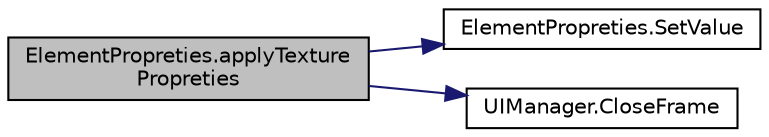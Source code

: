 digraph "ElementPropreties.applyTexturePropreties"
{
  edge [fontname="Helvetica",fontsize="10",labelfontname="Helvetica",labelfontsize="10"];
  node [fontname="Helvetica",fontsize="10",shape=record];
  rankdir="LR";
  Node0 [label="ElementPropreties.applyTexture\lPropreties",height=0.2,width=0.4,color="black", fillcolor="grey75", style="filled", fontcolor="black"];
  Node0 -> Node1 [color="midnightblue",fontsize="10",style="solid",fontname="Helvetica"];
  Node1 [label="ElementPropreties.SetValue",height=0.2,width=0.4,color="black", fillcolor="white", style="filled",URL="$class_element_propreties.html#aa983d852877fbf6fd755555db30be93c",tooltip="Returns a converted string from an inputfield "];
  Node0 -> Node2 [color="midnightblue",fontsize="10",style="solid",fontname="Helvetica"];
  Node2 [label="UIManager.CloseFrame",height=0.2,width=0.4,color="black", fillcolor="white", style="filled",URL="$class_u_i_manager.html#af87d963218bbc32aaa369122fae18f6b",tooltip="Closes the curent open frame "];
}

